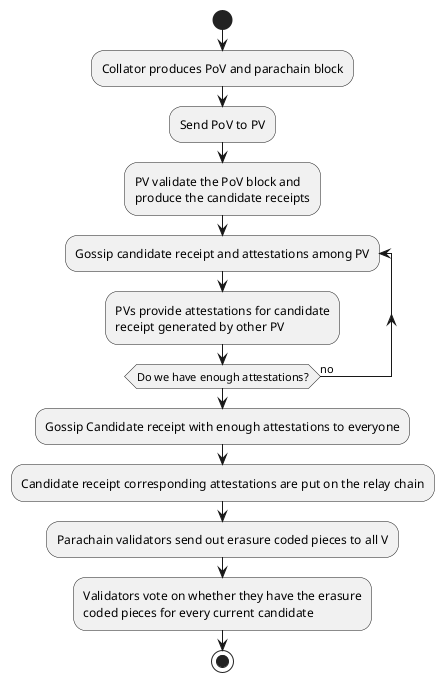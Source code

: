 @startuml
start

:Collator produces PoV and parachain block;
:Send PoV to PV;
:PV validate the PoV block and
produce the candidate receipts;

repeat :Gossip candidate receipt and attestations among PV;
  :PVs provide attestations for candidate
  receipt generated by other PV;
repeat while (Do we have enough attestations?) is (no)

:Gossip Candidate receipt with enough attestations to everyone;

:Candidate receipt corresponding attestations are put on the relay chain;
:Parachain validators send out erasure coded pieces to all V;

:Validators vote on whether they have the erasure
coded pieces for every current candidate;

stop
@enduml
